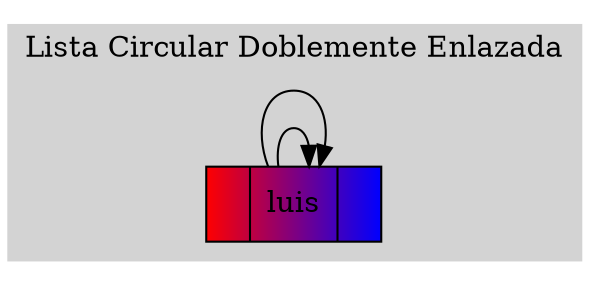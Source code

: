 digraph{
rankdir=LR;
labelloc="t";
subgraph cluster_0{
style=filled;
color = lightgrey;
node[shape=record];
Nodoluis[label="{ |luis| }"style = filled, fillcolor = "red:blue"];
Nodoluis->Nodoluis;
Nodoluis->Nodoluis;
label = "Lista Circular Doblemente Enlazada";
}
}
